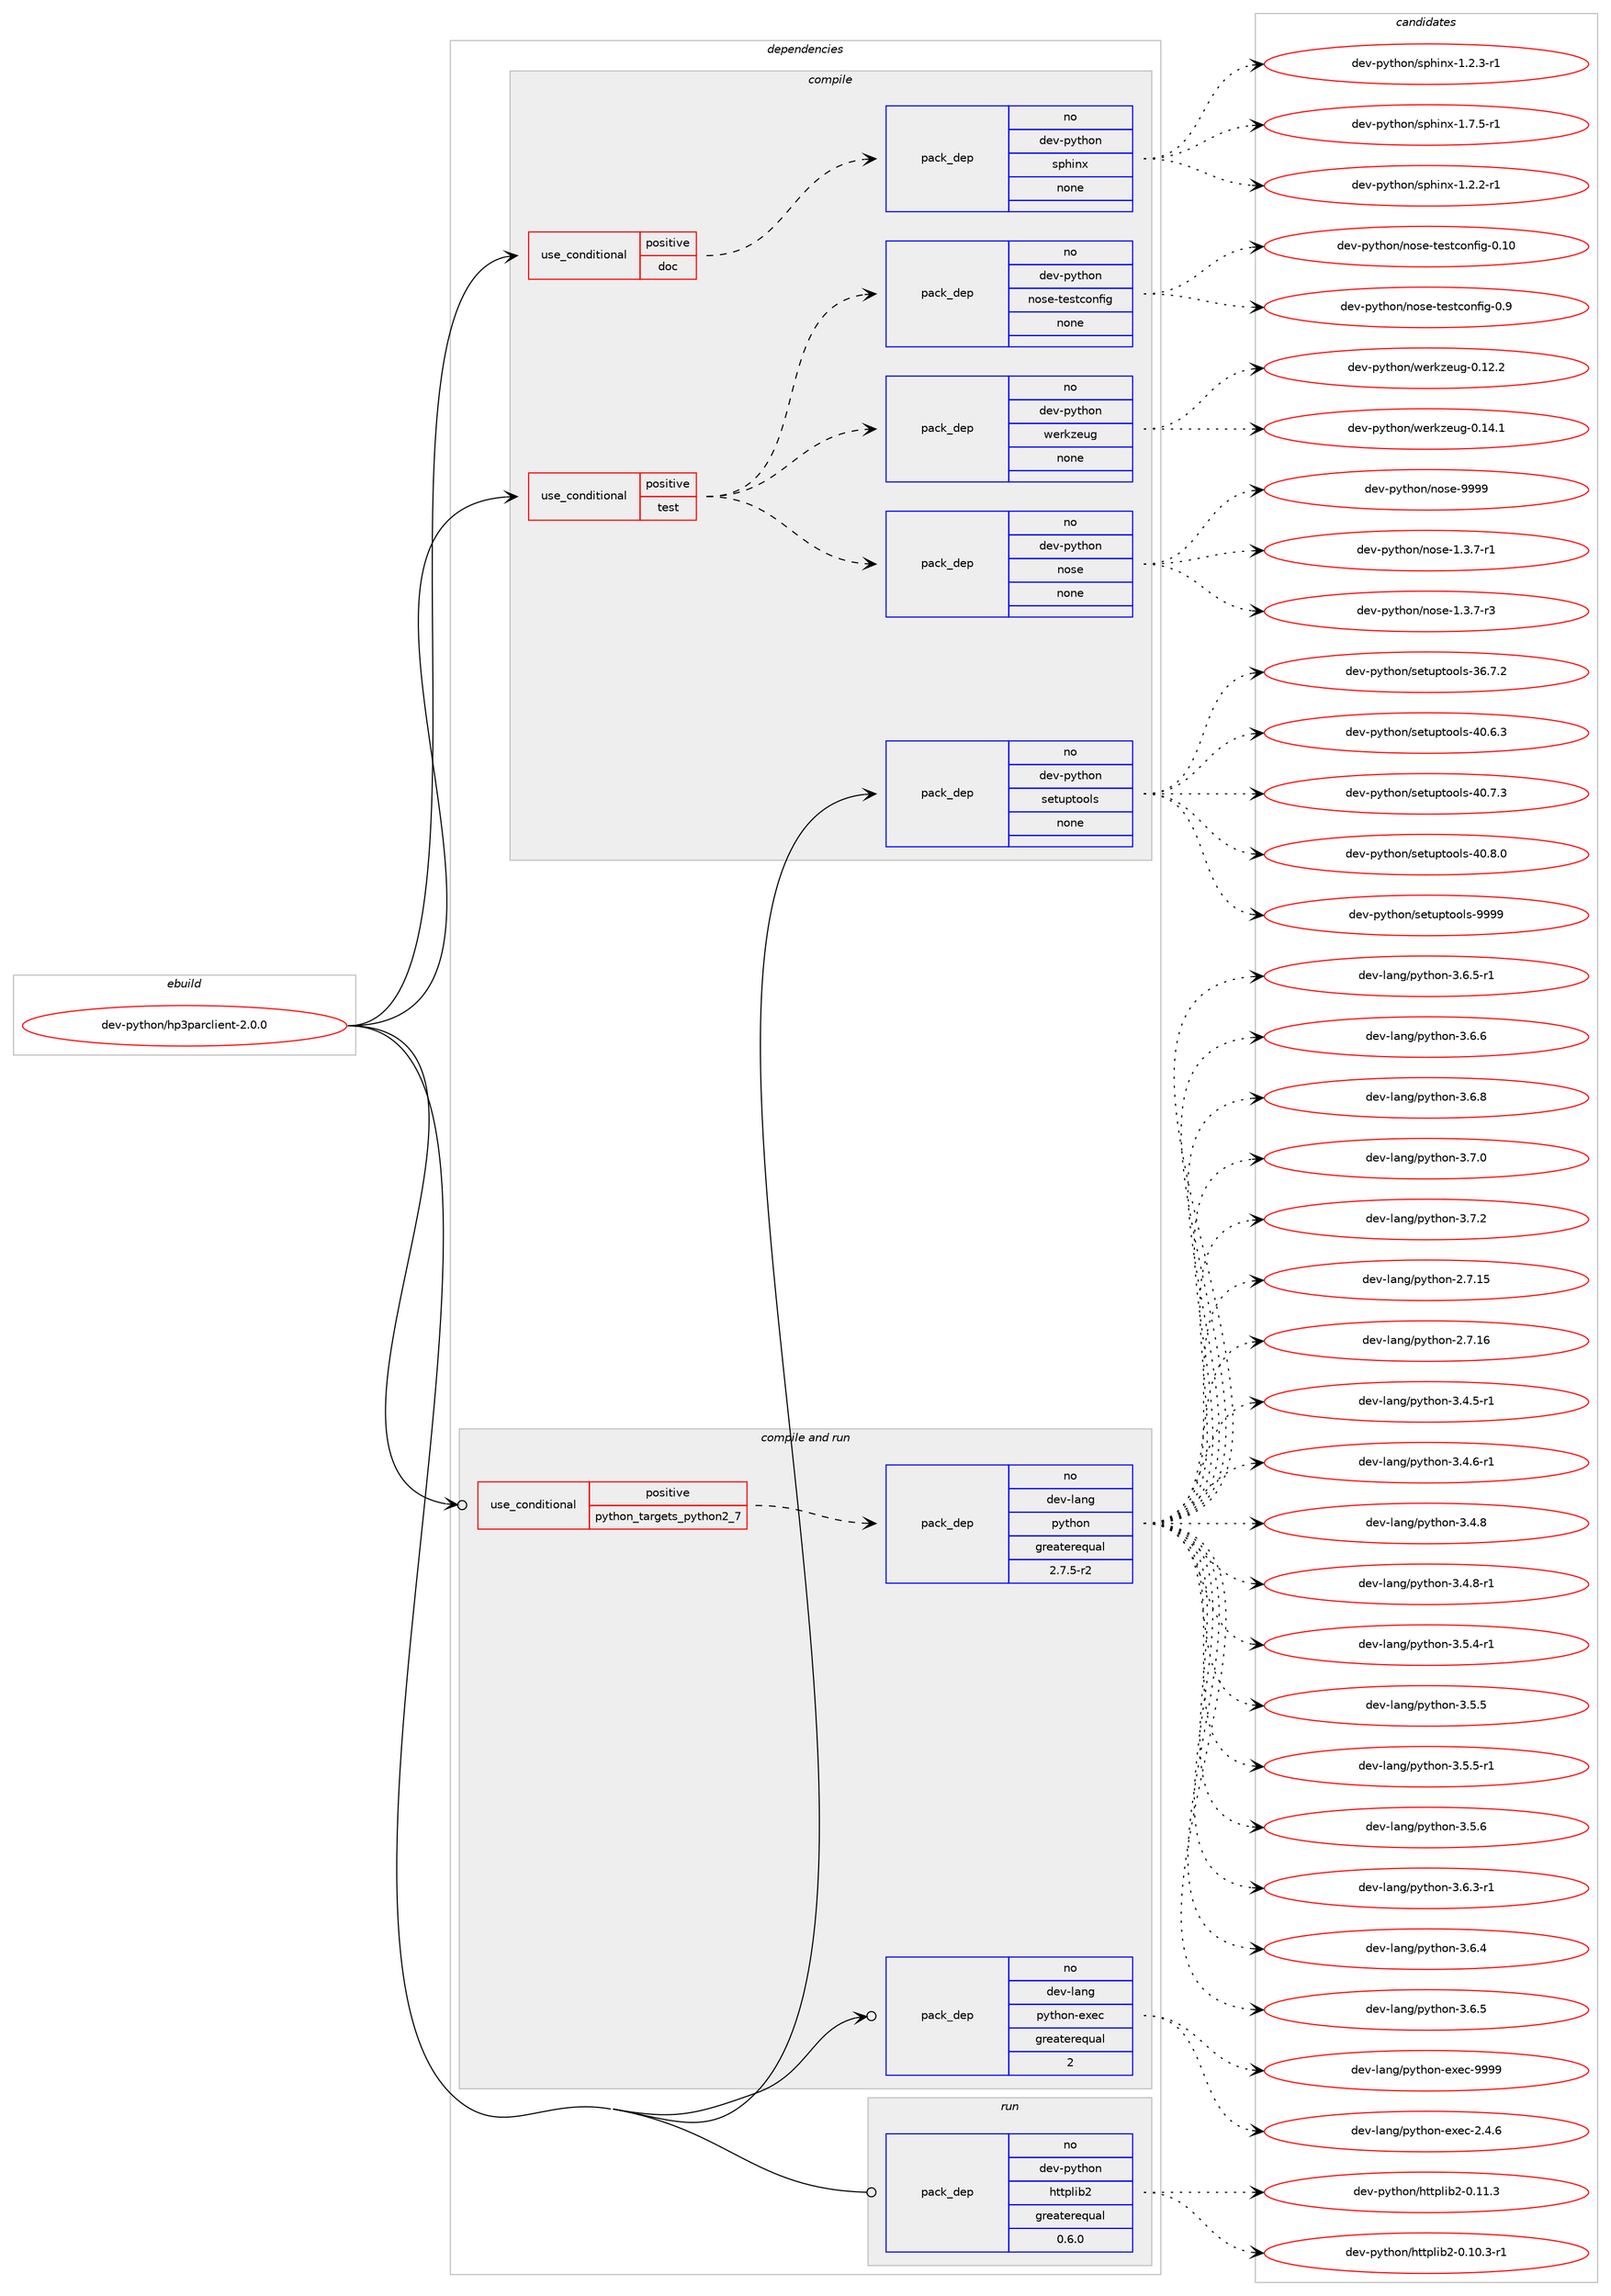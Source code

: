 digraph prolog {

# *************
# Graph options
# *************

newrank=true;
concentrate=true;
compound=true;
graph [rankdir=LR,fontname=Helvetica,fontsize=10,ranksep=1.5];#, ranksep=2.5, nodesep=0.2];
edge  [arrowhead=vee];
node  [fontname=Helvetica,fontsize=10];

# **********
# The ebuild
# **********

subgraph cluster_leftcol {
color=gray;
rank=same;
label=<<i>ebuild</i>>;
id [label="dev-python/hp3parclient-2.0.0", color=red, width=4, href="../dev-python/hp3parclient-2.0.0.svg"];
}

# ****************
# The dependencies
# ****************

subgraph cluster_midcol {
color=gray;
label=<<i>dependencies</i>>;
subgraph cluster_compile {
fillcolor="#eeeeee";
style=filled;
label=<<i>compile</i>>;
subgraph cond375381 {
dependency1412766 [label=<<TABLE BORDER="0" CELLBORDER="1" CELLSPACING="0" CELLPADDING="4"><TR><TD ROWSPAN="3" CELLPADDING="10">use_conditional</TD></TR><TR><TD>positive</TD></TR><TR><TD>doc</TD></TR></TABLE>>, shape=none, color=red];
subgraph pack1014116 {
dependency1412767 [label=<<TABLE BORDER="0" CELLBORDER="1" CELLSPACING="0" CELLPADDING="4" WIDTH="220"><TR><TD ROWSPAN="6" CELLPADDING="30">pack_dep</TD></TR><TR><TD WIDTH="110">no</TD></TR><TR><TD>dev-python</TD></TR><TR><TD>sphinx</TD></TR><TR><TD>none</TD></TR><TR><TD></TD></TR></TABLE>>, shape=none, color=blue];
}
dependency1412766:e -> dependency1412767:w [weight=20,style="dashed",arrowhead="vee"];
}
id:e -> dependency1412766:w [weight=20,style="solid",arrowhead="vee"];
subgraph cond375382 {
dependency1412768 [label=<<TABLE BORDER="0" CELLBORDER="1" CELLSPACING="0" CELLPADDING="4"><TR><TD ROWSPAN="3" CELLPADDING="10">use_conditional</TD></TR><TR><TD>positive</TD></TR><TR><TD>test</TD></TR></TABLE>>, shape=none, color=red];
subgraph pack1014117 {
dependency1412769 [label=<<TABLE BORDER="0" CELLBORDER="1" CELLSPACING="0" CELLPADDING="4" WIDTH="220"><TR><TD ROWSPAN="6" CELLPADDING="30">pack_dep</TD></TR><TR><TD WIDTH="110">no</TD></TR><TR><TD>dev-python</TD></TR><TR><TD>werkzeug</TD></TR><TR><TD>none</TD></TR><TR><TD></TD></TR></TABLE>>, shape=none, color=blue];
}
dependency1412768:e -> dependency1412769:w [weight=20,style="dashed",arrowhead="vee"];
subgraph pack1014118 {
dependency1412770 [label=<<TABLE BORDER="0" CELLBORDER="1" CELLSPACING="0" CELLPADDING="4" WIDTH="220"><TR><TD ROWSPAN="6" CELLPADDING="30">pack_dep</TD></TR><TR><TD WIDTH="110">no</TD></TR><TR><TD>dev-python</TD></TR><TR><TD>nose-testconfig</TD></TR><TR><TD>none</TD></TR><TR><TD></TD></TR></TABLE>>, shape=none, color=blue];
}
dependency1412768:e -> dependency1412770:w [weight=20,style="dashed",arrowhead="vee"];
subgraph pack1014119 {
dependency1412771 [label=<<TABLE BORDER="0" CELLBORDER="1" CELLSPACING="0" CELLPADDING="4" WIDTH="220"><TR><TD ROWSPAN="6" CELLPADDING="30">pack_dep</TD></TR><TR><TD WIDTH="110">no</TD></TR><TR><TD>dev-python</TD></TR><TR><TD>nose</TD></TR><TR><TD>none</TD></TR><TR><TD></TD></TR></TABLE>>, shape=none, color=blue];
}
dependency1412768:e -> dependency1412771:w [weight=20,style="dashed",arrowhead="vee"];
}
id:e -> dependency1412768:w [weight=20,style="solid",arrowhead="vee"];
subgraph pack1014120 {
dependency1412772 [label=<<TABLE BORDER="0" CELLBORDER="1" CELLSPACING="0" CELLPADDING="4" WIDTH="220"><TR><TD ROWSPAN="6" CELLPADDING="30">pack_dep</TD></TR><TR><TD WIDTH="110">no</TD></TR><TR><TD>dev-python</TD></TR><TR><TD>setuptools</TD></TR><TR><TD>none</TD></TR><TR><TD></TD></TR></TABLE>>, shape=none, color=blue];
}
id:e -> dependency1412772:w [weight=20,style="solid",arrowhead="vee"];
}
subgraph cluster_compileandrun {
fillcolor="#eeeeee";
style=filled;
label=<<i>compile and run</i>>;
subgraph cond375383 {
dependency1412773 [label=<<TABLE BORDER="0" CELLBORDER="1" CELLSPACING="0" CELLPADDING="4"><TR><TD ROWSPAN="3" CELLPADDING="10">use_conditional</TD></TR><TR><TD>positive</TD></TR><TR><TD>python_targets_python2_7</TD></TR></TABLE>>, shape=none, color=red];
subgraph pack1014121 {
dependency1412774 [label=<<TABLE BORDER="0" CELLBORDER="1" CELLSPACING="0" CELLPADDING="4" WIDTH="220"><TR><TD ROWSPAN="6" CELLPADDING="30">pack_dep</TD></TR><TR><TD WIDTH="110">no</TD></TR><TR><TD>dev-lang</TD></TR><TR><TD>python</TD></TR><TR><TD>greaterequal</TD></TR><TR><TD>2.7.5-r2</TD></TR></TABLE>>, shape=none, color=blue];
}
dependency1412773:e -> dependency1412774:w [weight=20,style="dashed",arrowhead="vee"];
}
id:e -> dependency1412773:w [weight=20,style="solid",arrowhead="odotvee"];
subgraph pack1014122 {
dependency1412775 [label=<<TABLE BORDER="0" CELLBORDER="1" CELLSPACING="0" CELLPADDING="4" WIDTH="220"><TR><TD ROWSPAN="6" CELLPADDING="30">pack_dep</TD></TR><TR><TD WIDTH="110">no</TD></TR><TR><TD>dev-lang</TD></TR><TR><TD>python-exec</TD></TR><TR><TD>greaterequal</TD></TR><TR><TD>2</TD></TR></TABLE>>, shape=none, color=blue];
}
id:e -> dependency1412775:w [weight=20,style="solid",arrowhead="odotvee"];
}
subgraph cluster_run {
fillcolor="#eeeeee";
style=filled;
label=<<i>run</i>>;
subgraph pack1014123 {
dependency1412776 [label=<<TABLE BORDER="0" CELLBORDER="1" CELLSPACING="0" CELLPADDING="4" WIDTH="220"><TR><TD ROWSPAN="6" CELLPADDING="30">pack_dep</TD></TR><TR><TD WIDTH="110">no</TD></TR><TR><TD>dev-python</TD></TR><TR><TD>httplib2</TD></TR><TR><TD>greaterequal</TD></TR><TR><TD>0.6.0</TD></TR></TABLE>>, shape=none, color=blue];
}
id:e -> dependency1412776:w [weight=20,style="solid",arrowhead="odot"];
}
}

# **************
# The candidates
# **************

subgraph cluster_choices {
rank=same;
color=gray;
label=<<i>candidates</i>>;

subgraph choice1014116 {
color=black;
nodesep=1;
choice10010111845112121116104111110471151121041051101204549465046504511449 [label="dev-python/sphinx-1.2.2-r1", color=red, width=4,href="../dev-python/sphinx-1.2.2-r1.svg"];
choice10010111845112121116104111110471151121041051101204549465046514511449 [label="dev-python/sphinx-1.2.3-r1", color=red, width=4,href="../dev-python/sphinx-1.2.3-r1.svg"];
choice10010111845112121116104111110471151121041051101204549465546534511449 [label="dev-python/sphinx-1.7.5-r1", color=red, width=4,href="../dev-python/sphinx-1.7.5-r1.svg"];
dependency1412767:e -> choice10010111845112121116104111110471151121041051101204549465046504511449:w [style=dotted,weight="100"];
dependency1412767:e -> choice10010111845112121116104111110471151121041051101204549465046514511449:w [style=dotted,weight="100"];
dependency1412767:e -> choice10010111845112121116104111110471151121041051101204549465546534511449:w [style=dotted,weight="100"];
}
subgraph choice1014117 {
color=black;
nodesep=1;
choice100101118451121211161041111104711910111410712210111710345484649504650 [label="dev-python/werkzeug-0.12.2", color=red, width=4,href="../dev-python/werkzeug-0.12.2.svg"];
choice100101118451121211161041111104711910111410712210111710345484649524649 [label="dev-python/werkzeug-0.14.1", color=red, width=4,href="../dev-python/werkzeug-0.14.1.svg"];
dependency1412769:e -> choice100101118451121211161041111104711910111410712210111710345484649504650:w [style=dotted,weight="100"];
dependency1412769:e -> choice100101118451121211161041111104711910111410712210111710345484649524649:w [style=dotted,weight="100"];
}
subgraph choice1014118 {
color=black;
nodesep=1;
choice100101118451121211161041111104711011111510145116101115116991111101021051034548464948 [label="dev-python/nose-testconfig-0.10", color=red, width=4,href="../dev-python/nose-testconfig-0.10.svg"];
choice1001011184511212111610411111047110111115101451161011151169911111010210510345484657 [label="dev-python/nose-testconfig-0.9", color=red, width=4,href="../dev-python/nose-testconfig-0.9.svg"];
dependency1412770:e -> choice100101118451121211161041111104711011111510145116101115116991111101021051034548464948:w [style=dotted,weight="100"];
dependency1412770:e -> choice1001011184511212111610411111047110111115101451161011151169911111010210510345484657:w [style=dotted,weight="100"];
}
subgraph choice1014119 {
color=black;
nodesep=1;
choice10010111845112121116104111110471101111151014549465146554511449 [label="dev-python/nose-1.3.7-r1", color=red, width=4,href="../dev-python/nose-1.3.7-r1.svg"];
choice10010111845112121116104111110471101111151014549465146554511451 [label="dev-python/nose-1.3.7-r3", color=red, width=4,href="../dev-python/nose-1.3.7-r3.svg"];
choice10010111845112121116104111110471101111151014557575757 [label="dev-python/nose-9999", color=red, width=4,href="../dev-python/nose-9999.svg"];
dependency1412771:e -> choice10010111845112121116104111110471101111151014549465146554511449:w [style=dotted,weight="100"];
dependency1412771:e -> choice10010111845112121116104111110471101111151014549465146554511451:w [style=dotted,weight="100"];
dependency1412771:e -> choice10010111845112121116104111110471101111151014557575757:w [style=dotted,weight="100"];
}
subgraph choice1014120 {
color=black;
nodesep=1;
choice100101118451121211161041111104711510111611711211611111110811545515446554650 [label="dev-python/setuptools-36.7.2", color=red, width=4,href="../dev-python/setuptools-36.7.2.svg"];
choice100101118451121211161041111104711510111611711211611111110811545524846544651 [label="dev-python/setuptools-40.6.3", color=red, width=4,href="../dev-python/setuptools-40.6.3.svg"];
choice100101118451121211161041111104711510111611711211611111110811545524846554651 [label="dev-python/setuptools-40.7.3", color=red, width=4,href="../dev-python/setuptools-40.7.3.svg"];
choice100101118451121211161041111104711510111611711211611111110811545524846564648 [label="dev-python/setuptools-40.8.0", color=red, width=4,href="../dev-python/setuptools-40.8.0.svg"];
choice10010111845112121116104111110471151011161171121161111111081154557575757 [label="dev-python/setuptools-9999", color=red, width=4,href="../dev-python/setuptools-9999.svg"];
dependency1412772:e -> choice100101118451121211161041111104711510111611711211611111110811545515446554650:w [style=dotted,weight="100"];
dependency1412772:e -> choice100101118451121211161041111104711510111611711211611111110811545524846544651:w [style=dotted,weight="100"];
dependency1412772:e -> choice100101118451121211161041111104711510111611711211611111110811545524846554651:w [style=dotted,weight="100"];
dependency1412772:e -> choice100101118451121211161041111104711510111611711211611111110811545524846564648:w [style=dotted,weight="100"];
dependency1412772:e -> choice10010111845112121116104111110471151011161171121161111111081154557575757:w [style=dotted,weight="100"];
}
subgraph choice1014121 {
color=black;
nodesep=1;
choice10010111845108971101034711212111610411111045504655464953 [label="dev-lang/python-2.7.15", color=red, width=4,href="../dev-lang/python-2.7.15.svg"];
choice10010111845108971101034711212111610411111045504655464954 [label="dev-lang/python-2.7.16", color=red, width=4,href="../dev-lang/python-2.7.16.svg"];
choice1001011184510897110103471121211161041111104551465246534511449 [label="dev-lang/python-3.4.5-r1", color=red, width=4,href="../dev-lang/python-3.4.5-r1.svg"];
choice1001011184510897110103471121211161041111104551465246544511449 [label="dev-lang/python-3.4.6-r1", color=red, width=4,href="../dev-lang/python-3.4.6-r1.svg"];
choice100101118451089711010347112121116104111110455146524656 [label="dev-lang/python-3.4.8", color=red, width=4,href="../dev-lang/python-3.4.8.svg"];
choice1001011184510897110103471121211161041111104551465246564511449 [label="dev-lang/python-3.4.8-r1", color=red, width=4,href="../dev-lang/python-3.4.8-r1.svg"];
choice1001011184510897110103471121211161041111104551465346524511449 [label="dev-lang/python-3.5.4-r1", color=red, width=4,href="../dev-lang/python-3.5.4-r1.svg"];
choice100101118451089711010347112121116104111110455146534653 [label="dev-lang/python-3.5.5", color=red, width=4,href="../dev-lang/python-3.5.5.svg"];
choice1001011184510897110103471121211161041111104551465346534511449 [label="dev-lang/python-3.5.5-r1", color=red, width=4,href="../dev-lang/python-3.5.5-r1.svg"];
choice100101118451089711010347112121116104111110455146534654 [label="dev-lang/python-3.5.6", color=red, width=4,href="../dev-lang/python-3.5.6.svg"];
choice1001011184510897110103471121211161041111104551465446514511449 [label="dev-lang/python-3.6.3-r1", color=red, width=4,href="../dev-lang/python-3.6.3-r1.svg"];
choice100101118451089711010347112121116104111110455146544652 [label="dev-lang/python-3.6.4", color=red, width=4,href="../dev-lang/python-3.6.4.svg"];
choice100101118451089711010347112121116104111110455146544653 [label="dev-lang/python-3.6.5", color=red, width=4,href="../dev-lang/python-3.6.5.svg"];
choice1001011184510897110103471121211161041111104551465446534511449 [label="dev-lang/python-3.6.5-r1", color=red, width=4,href="../dev-lang/python-3.6.5-r1.svg"];
choice100101118451089711010347112121116104111110455146544654 [label="dev-lang/python-3.6.6", color=red, width=4,href="../dev-lang/python-3.6.6.svg"];
choice100101118451089711010347112121116104111110455146544656 [label="dev-lang/python-3.6.8", color=red, width=4,href="../dev-lang/python-3.6.8.svg"];
choice100101118451089711010347112121116104111110455146554648 [label="dev-lang/python-3.7.0", color=red, width=4,href="../dev-lang/python-3.7.0.svg"];
choice100101118451089711010347112121116104111110455146554650 [label="dev-lang/python-3.7.2", color=red, width=4,href="../dev-lang/python-3.7.2.svg"];
dependency1412774:e -> choice10010111845108971101034711212111610411111045504655464953:w [style=dotted,weight="100"];
dependency1412774:e -> choice10010111845108971101034711212111610411111045504655464954:w [style=dotted,weight="100"];
dependency1412774:e -> choice1001011184510897110103471121211161041111104551465246534511449:w [style=dotted,weight="100"];
dependency1412774:e -> choice1001011184510897110103471121211161041111104551465246544511449:w [style=dotted,weight="100"];
dependency1412774:e -> choice100101118451089711010347112121116104111110455146524656:w [style=dotted,weight="100"];
dependency1412774:e -> choice1001011184510897110103471121211161041111104551465246564511449:w [style=dotted,weight="100"];
dependency1412774:e -> choice1001011184510897110103471121211161041111104551465346524511449:w [style=dotted,weight="100"];
dependency1412774:e -> choice100101118451089711010347112121116104111110455146534653:w [style=dotted,weight="100"];
dependency1412774:e -> choice1001011184510897110103471121211161041111104551465346534511449:w [style=dotted,weight="100"];
dependency1412774:e -> choice100101118451089711010347112121116104111110455146534654:w [style=dotted,weight="100"];
dependency1412774:e -> choice1001011184510897110103471121211161041111104551465446514511449:w [style=dotted,weight="100"];
dependency1412774:e -> choice100101118451089711010347112121116104111110455146544652:w [style=dotted,weight="100"];
dependency1412774:e -> choice100101118451089711010347112121116104111110455146544653:w [style=dotted,weight="100"];
dependency1412774:e -> choice1001011184510897110103471121211161041111104551465446534511449:w [style=dotted,weight="100"];
dependency1412774:e -> choice100101118451089711010347112121116104111110455146544654:w [style=dotted,weight="100"];
dependency1412774:e -> choice100101118451089711010347112121116104111110455146544656:w [style=dotted,weight="100"];
dependency1412774:e -> choice100101118451089711010347112121116104111110455146554648:w [style=dotted,weight="100"];
dependency1412774:e -> choice100101118451089711010347112121116104111110455146554650:w [style=dotted,weight="100"];
}
subgraph choice1014122 {
color=black;
nodesep=1;
choice1001011184510897110103471121211161041111104510112010199455046524654 [label="dev-lang/python-exec-2.4.6", color=red, width=4,href="../dev-lang/python-exec-2.4.6.svg"];
choice10010111845108971101034711212111610411111045101120101994557575757 [label="dev-lang/python-exec-9999", color=red, width=4,href="../dev-lang/python-exec-9999.svg"];
dependency1412775:e -> choice1001011184510897110103471121211161041111104510112010199455046524654:w [style=dotted,weight="100"];
dependency1412775:e -> choice10010111845108971101034711212111610411111045101120101994557575757:w [style=dotted,weight="100"];
}
subgraph choice1014123 {
color=black;
nodesep=1;
choice10010111845112121116104111110471041161161121081059850454846494846514511449 [label="dev-python/httplib2-0.10.3-r1", color=red, width=4,href="../dev-python/httplib2-0.10.3-r1.svg"];
choice1001011184511212111610411111047104116116112108105985045484649494651 [label="dev-python/httplib2-0.11.3", color=red, width=4,href="../dev-python/httplib2-0.11.3.svg"];
dependency1412776:e -> choice10010111845112121116104111110471041161161121081059850454846494846514511449:w [style=dotted,weight="100"];
dependency1412776:e -> choice1001011184511212111610411111047104116116112108105985045484649494651:w [style=dotted,weight="100"];
}
}

}
